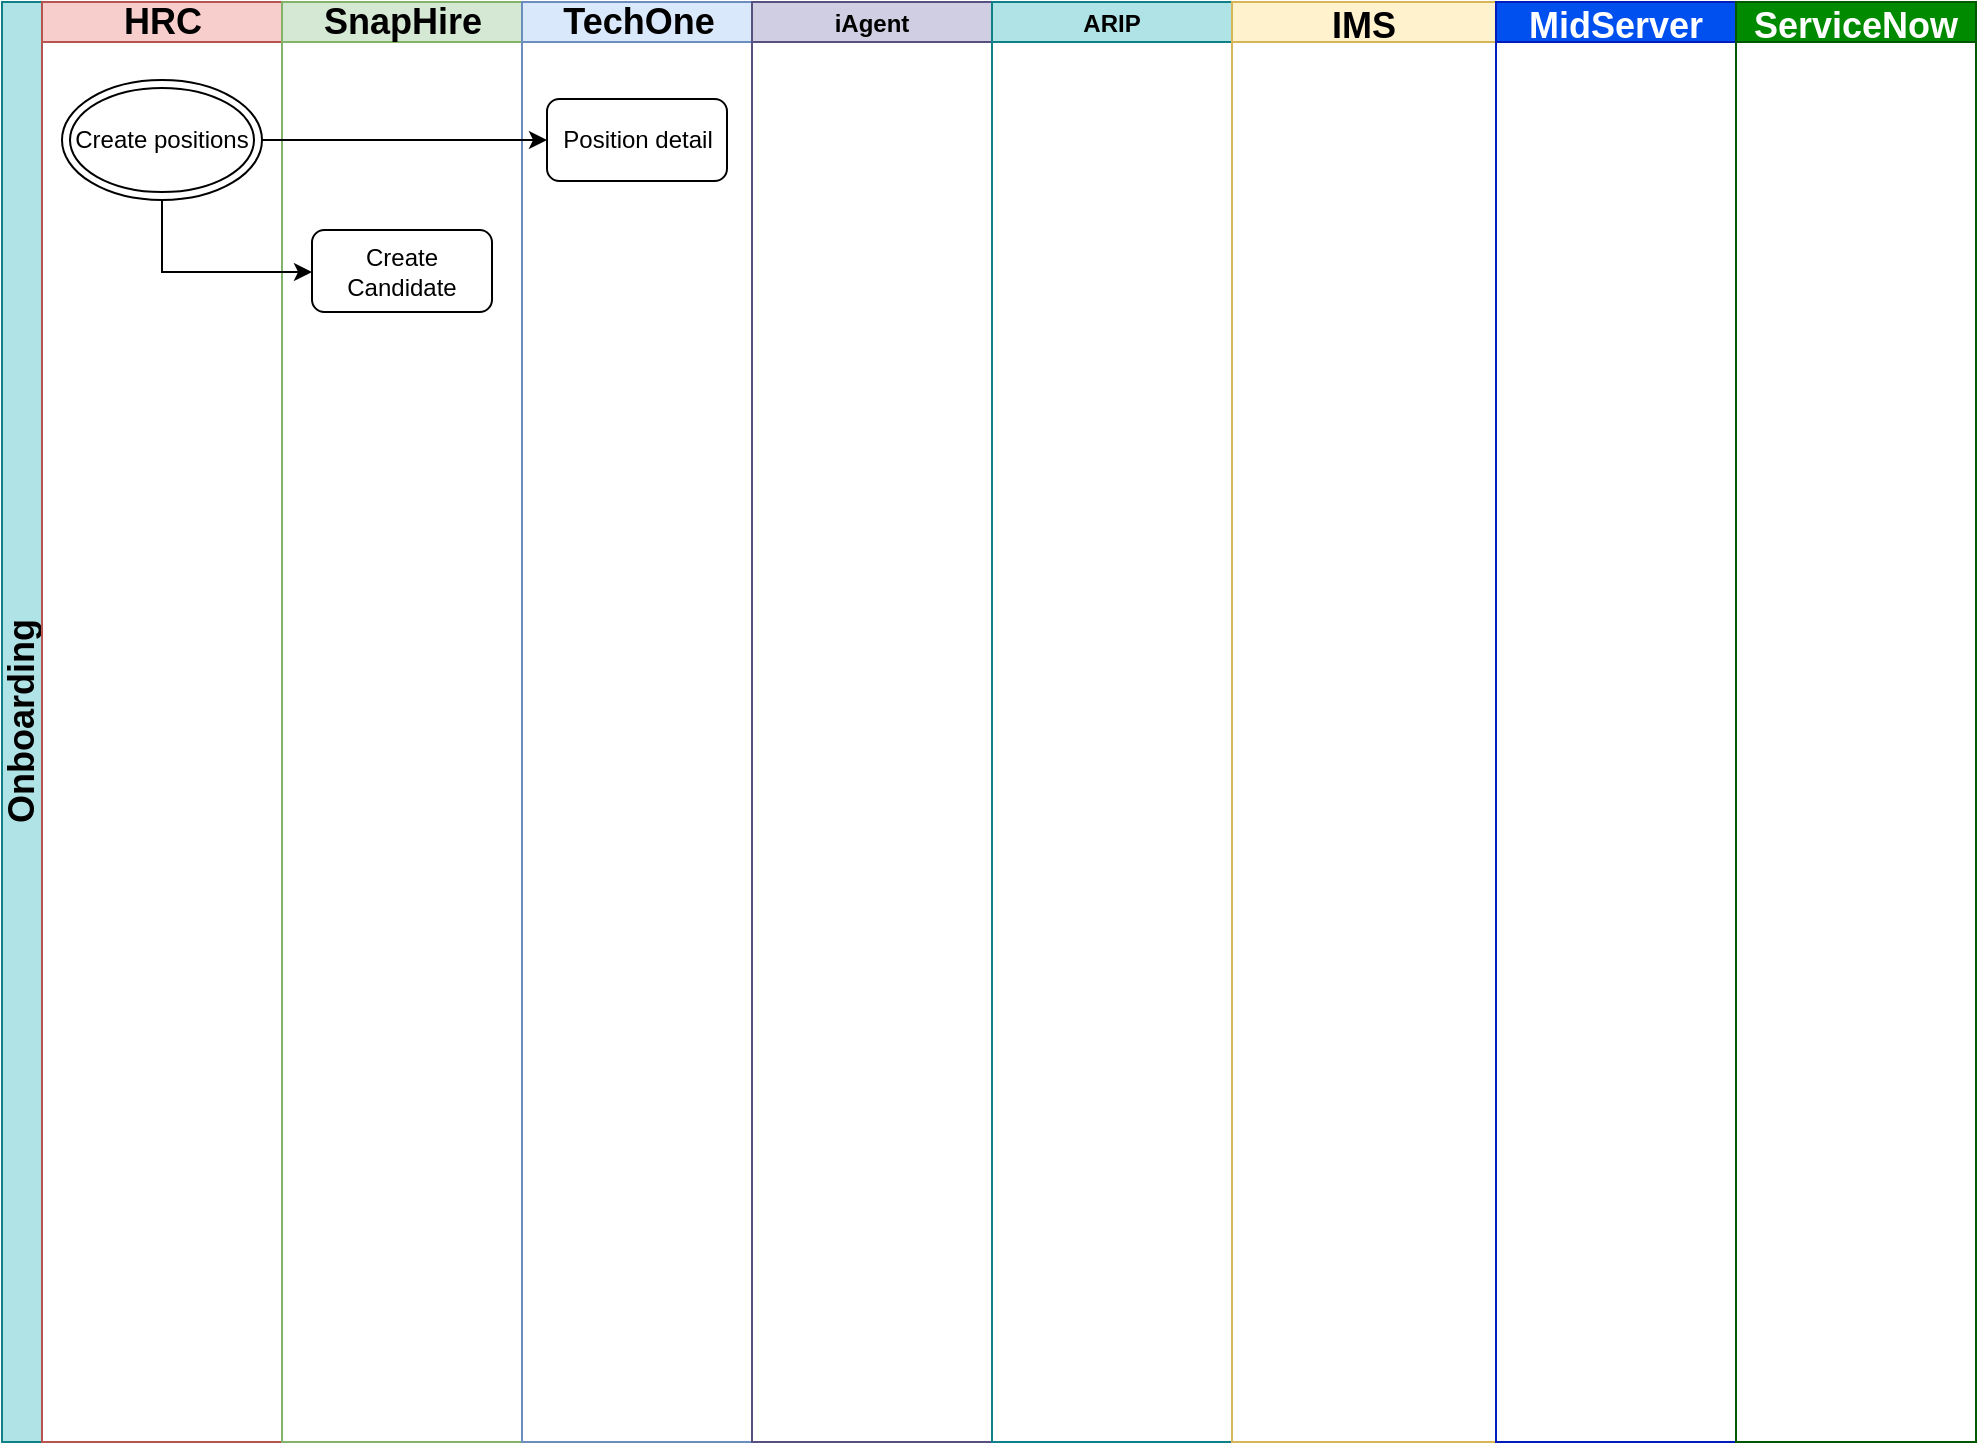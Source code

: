 <mxfile version="14.6.0" type="github">
  <diagram id="prtHgNgQTEPvFCAcTncT" name="Page-1">
    <mxGraphModel dx="1422" dy="794" grid="0" gridSize="10" guides="1" tooltips="1" connect="1" arrows="1" fold="1" page="1" pageScale="1" pageWidth="1654" pageHeight="2336" background="#ffffff" math="0" shadow="0">
      <root>
        <mxCell id="0" />
        <mxCell id="1" parent="0" />
        <mxCell id="dxcnD2SvZWiTtUMQ6UVI-39" value="Onboarding" style="swimlane;html=1;childLayout=stackLayout;resizeParent=1;resizeParentMax=0;startSize=20;horizontal=0;horizontalStack=1;fillColor=#b0e3e6;strokeColor=#0e8088;fontSize=18;" vertex="1" parent="1">
          <mxGeometry x="62" y="70" width="987" height="720" as="geometry" />
        </mxCell>
        <mxCell id="dxcnD2SvZWiTtUMQ6UVI-40" value="HRC" style="swimlane;html=1;startSize=20;fillColor=#f8cecc;strokeColor=#b85450;fontSize=18;" vertex="1" parent="dxcnD2SvZWiTtUMQ6UVI-39">
          <mxGeometry x="20" width="120" height="720" as="geometry" />
        </mxCell>
        <mxCell id="dxcnD2SvZWiTtUMQ6UVI-51" value="Create positions" style="ellipse;shape=doubleEllipse;whiteSpace=wrap;html=1;fontSize=12;" vertex="1" parent="dxcnD2SvZWiTtUMQ6UVI-40">
          <mxGeometry x="10" y="39" width="100" height="60" as="geometry" />
        </mxCell>
        <mxCell id="dxcnD2SvZWiTtUMQ6UVI-41" value="SnapHire" style="swimlane;html=1;startSize=20;fillColor=#d5e8d4;strokeColor=#82b366;fontSize=18;" vertex="1" parent="dxcnD2SvZWiTtUMQ6UVI-39">
          <mxGeometry x="140" width="120" height="720" as="geometry" />
        </mxCell>
        <mxCell id="dxcnD2SvZWiTtUMQ6UVI-54" value="Create Candidate" style="rounded=1;whiteSpace=wrap;html=1;fontSize=12;" vertex="1" parent="dxcnD2SvZWiTtUMQ6UVI-41">
          <mxGeometry x="15" y="114" width="90" height="41" as="geometry" />
        </mxCell>
        <mxCell id="dxcnD2SvZWiTtUMQ6UVI-42" value="TechOne" style="swimlane;html=1;startSize=20;fillColor=#dae8fc;strokeColor=#6c8ebf;fontSize=18;" vertex="1" parent="dxcnD2SvZWiTtUMQ6UVI-39">
          <mxGeometry x="260" width="115" height="720" as="geometry" />
        </mxCell>
        <mxCell id="dxcnD2SvZWiTtUMQ6UVI-52" value="Position detail" style="rounded=1;whiteSpace=wrap;html=1;fontSize=12;" vertex="1" parent="dxcnD2SvZWiTtUMQ6UVI-42">
          <mxGeometry x="12.5" y="48.5" width="90" height="41" as="geometry" />
        </mxCell>
        <mxCell id="dxcnD2SvZWiTtUMQ6UVI-53" style="edgeStyle=orthogonalEdgeStyle;rounded=0;orthogonalLoop=1;jettySize=auto;html=1;fontSize=12;" edge="1" parent="dxcnD2SvZWiTtUMQ6UVI-39" source="dxcnD2SvZWiTtUMQ6UVI-51" target="dxcnD2SvZWiTtUMQ6UVI-52">
          <mxGeometry relative="1" as="geometry" />
        </mxCell>
        <mxCell id="dxcnD2SvZWiTtUMQ6UVI-55" style="edgeStyle=orthogonalEdgeStyle;rounded=0;orthogonalLoop=1;jettySize=auto;html=1;fontSize=12;exitX=0.5;exitY=1;exitDx=0;exitDy=0;" edge="1" parent="dxcnD2SvZWiTtUMQ6UVI-39" source="dxcnD2SvZWiTtUMQ6UVI-51">
          <mxGeometry relative="1" as="geometry">
            <mxPoint x="155" y="135" as="targetPoint" />
            <Array as="points">
              <mxPoint x="80" y="135" />
              <mxPoint x="155" y="135" />
            </Array>
          </mxGeometry>
        </mxCell>
        <mxCell id="dxcnD2SvZWiTtUMQ6UVI-56" value="iAgent" style="swimlane;startSize=20;fontSize=12;fillColor=#d0cee2;strokeColor=#56517e;" vertex="1" parent="dxcnD2SvZWiTtUMQ6UVI-39">
          <mxGeometry x="375" width="120" height="720" as="geometry" />
        </mxCell>
        <mxCell id="dxcnD2SvZWiTtUMQ6UVI-57" value="ARIP" style="swimlane;startSize=20;fontSize=12;fillColor=#b0e3e6;strokeColor=#0e8088;" vertex="1" parent="dxcnD2SvZWiTtUMQ6UVI-39">
          <mxGeometry x="495" width="120" height="720" as="geometry" />
        </mxCell>
        <mxCell id="dxcnD2SvZWiTtUMQ6UVI-47" value="IMS" style="swimlane;startSize=20;fillColor=#fff2cc;strokeColor=#d6b656;fontSize=18;" vertex="1" parent="dxcnD2SvZWiTtUMQ6UVI-39">
          <mxGeometry x="615" width="132" height="720" as="geometry" />
        </mxCell>
        <mxCell id="dxcnD2SvZWiTtUMQ6UVI-48" value="MidServer" style="swimlane;startSize=20;fillColor=#0050ef;strokeColor=#001DBC;fontColor=#ffffff;fontSize=18;" vertex="1" parent="dxcnD2SvZWiTtUMQ6UVI-39">
          <mxGeometry x="747" width="120" height="720" as="geometry" />
        </mxCell>
        <mxCell id="dxcnD2SvZWiTtUMQ6UVI-49" value="ServiceNow" style="swimlane;startSize=20;fillColor=#008a00;strokeColor=#005700;fontColor=#ffffff;fontSize=18;" vertex="1" parent="dxcnD2SvZWiTtUMQ6UVI-39">
          <mxGeometry x="867" width="120" height="720" as="geometry" />
        </mxCell>
      </root>
    </mxGraphModel>
  </diagram>
</mxfile>
